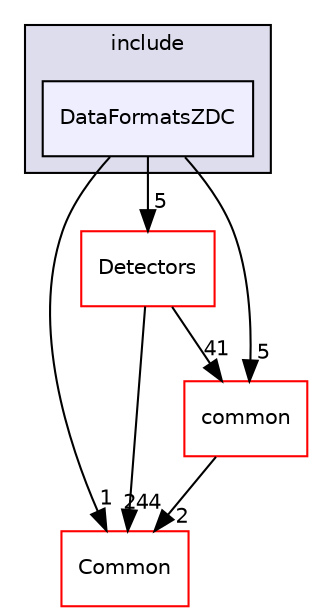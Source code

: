 digraph "/home/travis/build/AliceO2Group/AliceO2/DataFormats/Detectors/ZDC/include/DataFormatsZDC" {
  bgcolor=transparent;
  compound=true
  node [ fontsize="10", fontname="Helvetica"];
  edge [ labelfontsize="10", labelfontname="Helvetica"];
  subgraph clusterdir_64d738a0161f08f47d3d8d07e1b435f8 {
    graph [ bgcolor="#ddddee", pencolor="black", label="include" fontname="Helvetica", fontsize="10", URL="dir_64d738a0161f08f47d3d8d07e1b435f8.html"]
  dir_a4e4bab9cf6a2c7a75d5d137e4b1b41f [shape=box, label="DataFormatsZDC", style="filled", fillcolor="#eeeeff", pencolor="black", URL="dir_a4e4bab9cf6a2c7a75d5d137e4b1b41f.html"];
  }
  dir_4ab6b4cc6a7edbff49100e9123df213f [shape=box label="Common" color="red" URL="dir_4ab6b4cc6a7edbff49100e9123df213f.html"];
  dir_051dca18e802f8e9474f2e30d29c04e0 [shape=box label="Detectors" color="red" URL="dir_051dca18e802f8e9474f2e30d29c04e0.html"];
  dir_7924ba4398ae4560cd37376e44666c6d [shape=box label="common" color="red" URL="dir_7924ba4398ae4560cd37376e44666c6d.html"];
  dir_a4e4bab9cf6a2c7a75d5d137e4b1b41f->dir_4ab6b4cc6a7edbff49100e9123df213f [headlabel="1", labeldistance=1.5 headhref="dir_000197_000027.html"];
  dir_a4e4bab9cf6a2c7a75d5d137e4b1b41f->dir_051dca18e802f8e9474f2e30d29c04e0 [headlabel="5", labeldistance=1.5 headhref="dir_000197_000039.html"];
  dir_a4e4bab9cf6a2c7a75d5d137e4b1b41f->dir_7924ba4398ae4560cd37376e44666c6d [headlabel="5", labeldistance=1.5 headhref="dir_000197_000077.html"];
  dir_051dca18e802f8e9474f2e30d29c04e0->dir_4ab6b4cc6a7edbff49100e9123df213f [headlabel="244", labeldistance=1.5 headhref="dir_000039_000027.html"];
  dir_051dca18e802f8e9474f2e30d29c04e0->dir_7924ba4398ae4560cd37376e44666c6d [headlabel="41", labeldistance=1.5 headhref="dir_000039_000077.html"];
  dir_7924ba4398ae4560cd37376e44666c6d->dir_4ab6b4cc6a7edbff49100e9123df213f [headlabel="2", labeldistance=1.5 headhref="dir_000077_000027.html"];
}
